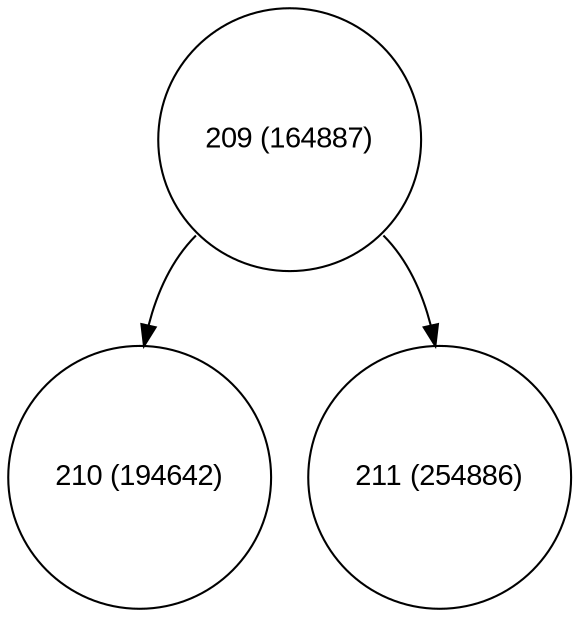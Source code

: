 digraph move_down {
	node [fontname="Arial", shape="circle", width=0.5]; 

	0 [label = "209 (164887)"];
	0:sw -> 1;
	1 [label = "210 (194642)"];
	0:se -> 2;
	2 [label = "211 (254886)"];
}
